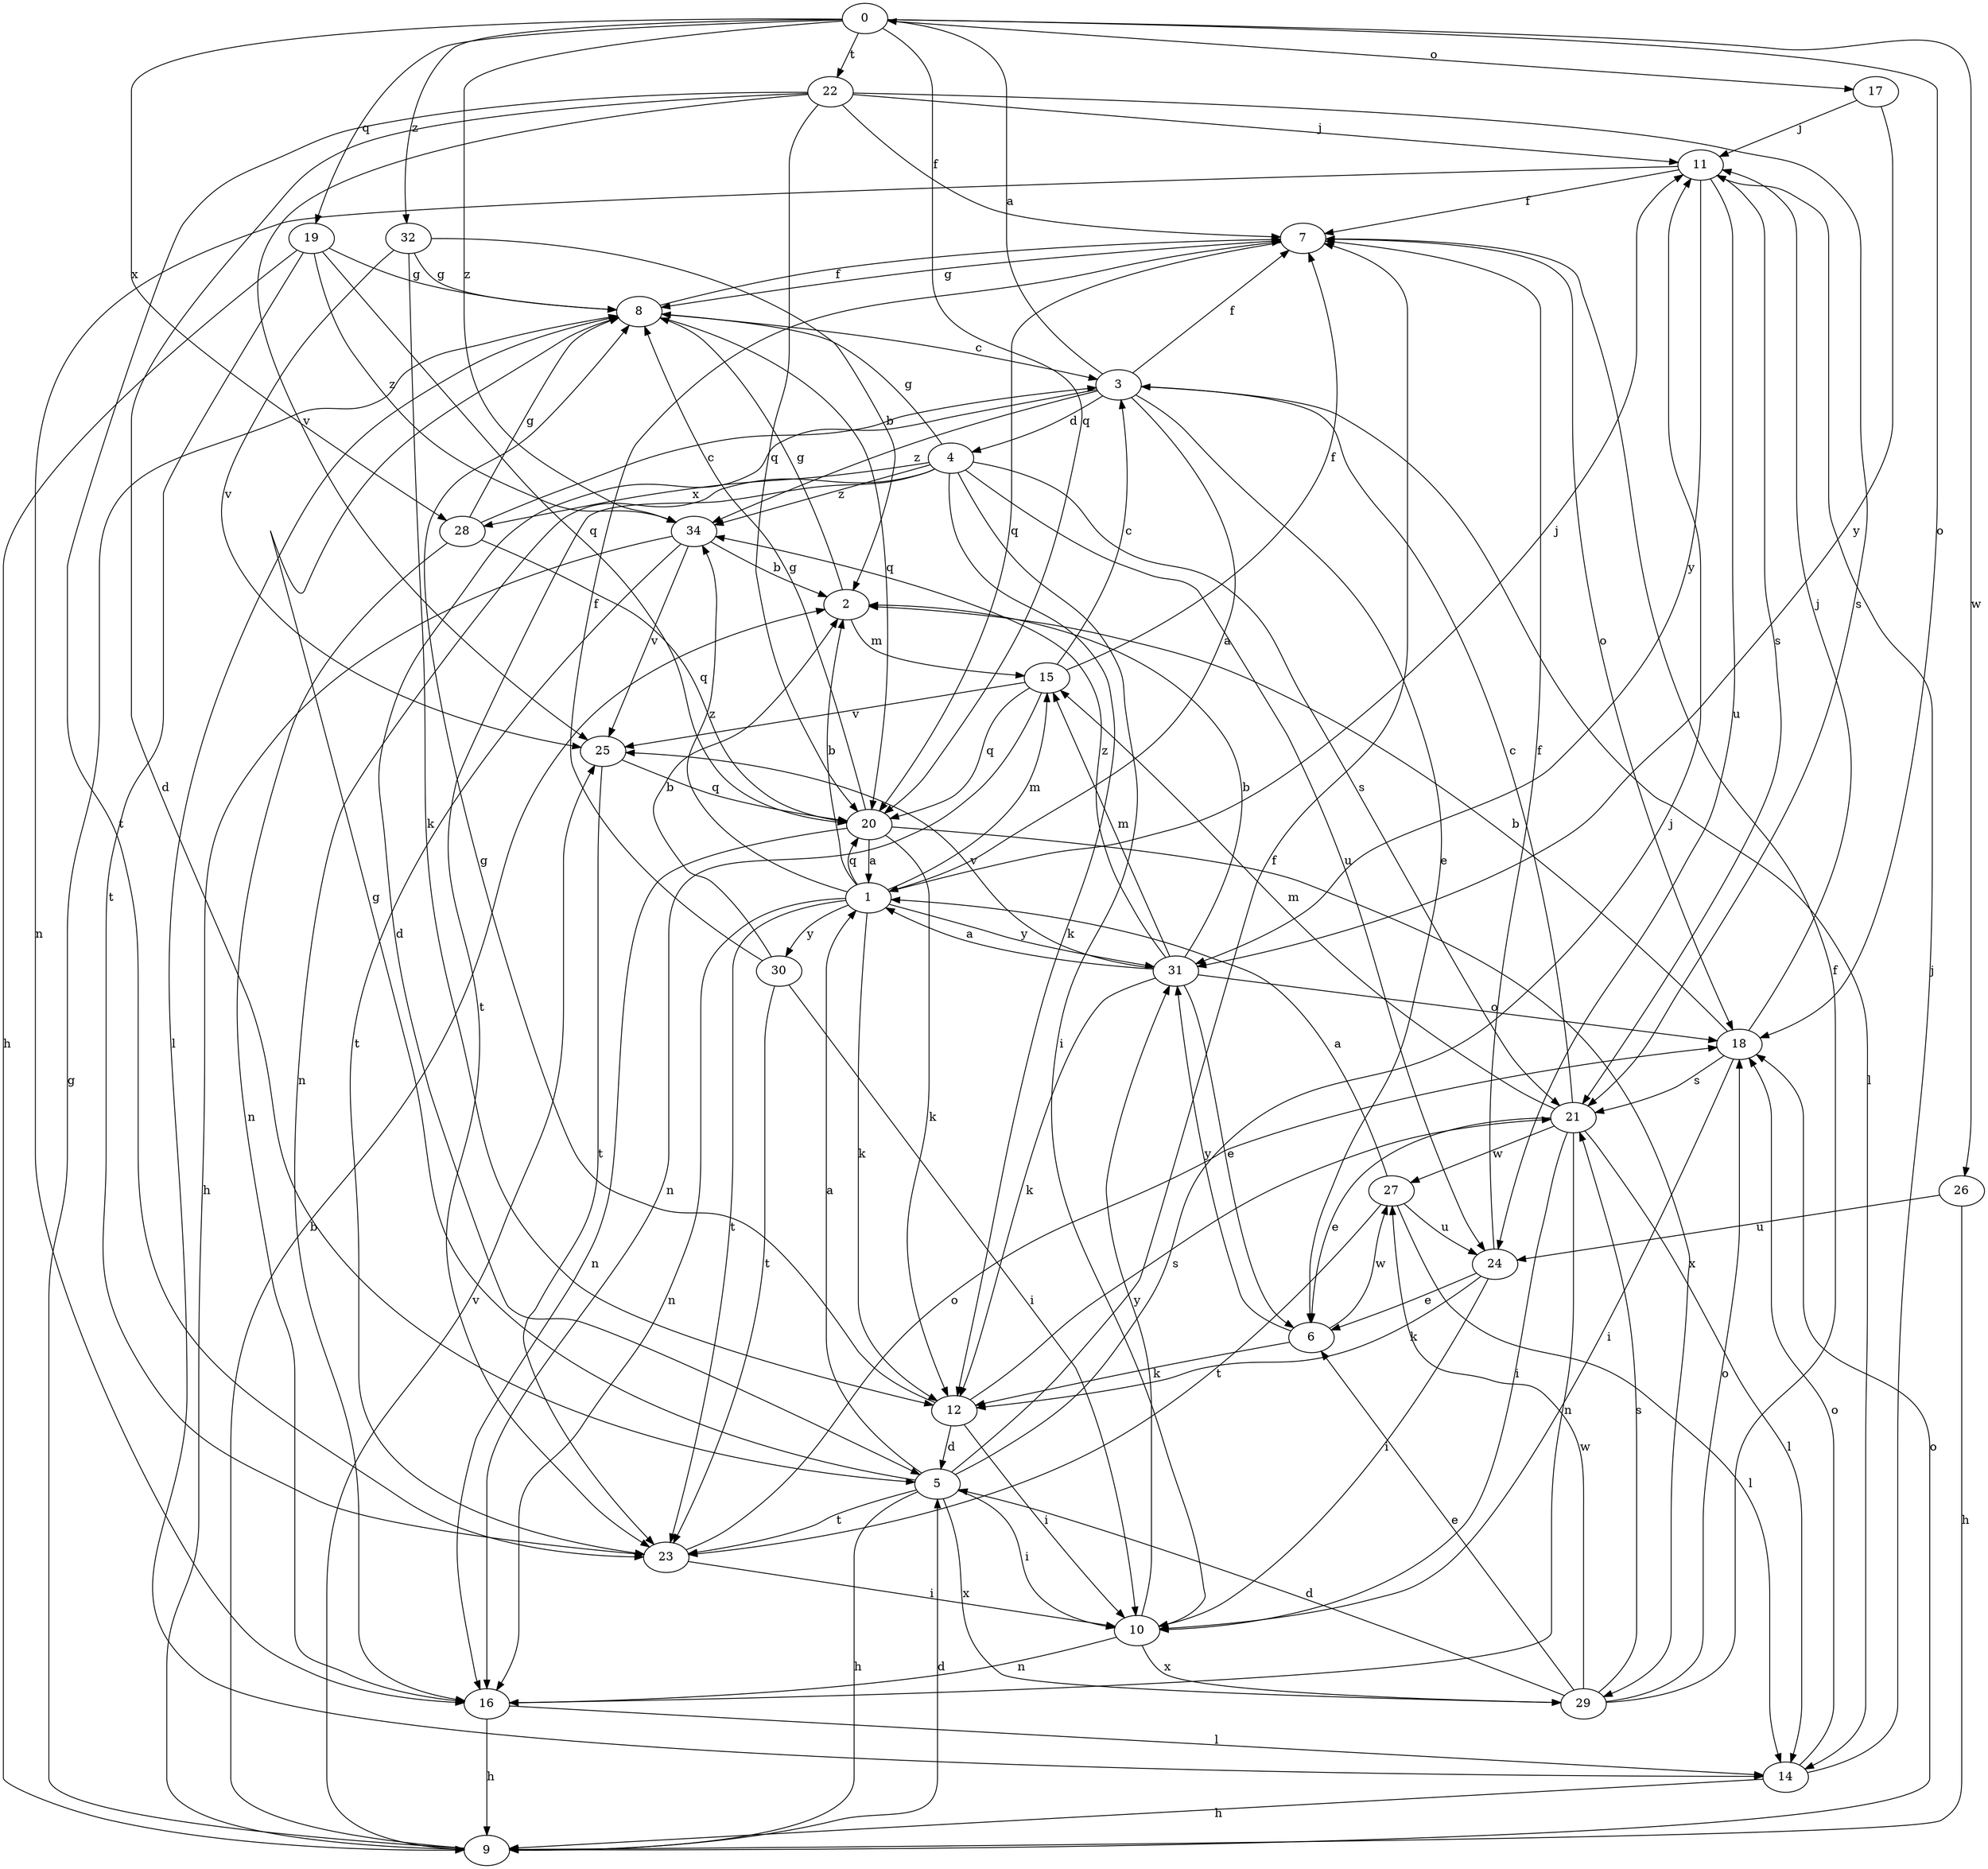 strict digraph  {
0;
1;
2;
3;
4;
5;
6;
7;
8;
9;
10;
11;
12;
14;
15;
16;
17;
18;
19;
20;
21;
22;
23;
24;
25;
26;
27;
28;
29;
30;
31;
32;
34;
0 -> 17  [label=o];
0 -> 18  [label=o];
0 -> 19  [label=q];
0 -> 20  [label=q];
0 -> 22  [label=t];
0 -> 26  [label=w];
0 -> 28  [label=x];
0 -> 32  [label=z];
0 -> 34  [label=z];
1 -> 2  [label=b];
1 -> 11  [label=j];
1 -> 12  [label=k];
1 -> 15  [label=m];
1 -> 16  [label=n];
1 -> 20  [label=q];
1 -> 23  [label=t];
1 -> 30  [label=y];
1 -> 31  [label=y];
1 -> 34  [label=z];
2 -> 8  [label=g];
2 -> 15  [label=m];
3 -> 0  [label=a];
3 -> 1  [label=a];
3 -> 4  [label=d];
3 -> 5  [label=d];
3 -> 6  [label=e];
3 -> 7  [label=f];
3 -> 14  [label=l];
3 -> 34  [label=z];
4 -> 8  [label=g];
4 -> 10  [label=i];
4 -> 12  [label=k];
4 -> 16  [label=n];
4 -> 21  [label=s];
4 -> 23  [label=t];
4 -> 24  [label=u];
4 -> 28  [label=x];
4 -> 34  [label=z];
5 -> 1  [label=a];
5 -> 7  [label=f];
5 -> 8  [label=g];
5 -> 9  [label=h];
5 -> 10  [label=i];
5 -> 11  [label=j];
5 -> 23  [label=t];
5 -> 29  [label=x];
6 -> 12  [label=k];
6 -> 27  [label=w];
6 -> 31  [label=y];
7 -> 8  [label=g];
7 -> 18  [label=o];
7 -> 20  [label=q];
8 -> 3  [label=c];
8 -> 7  [label=f];
8 -> 14  [label=l];
8 -> 20  [label=q];
9 -> 2  [label=b];
9 -> 5  [label=d];
9 -> 8  [label=g];
9 -> 18  [label=o];
9 -> 25  [label=v];
10 -> 16  [label=n];
10 -> 29  [label=x];
10 -> 31  [label=y];
11 -> 7  [label=f];
11 -> 16  [label=n];
11 -> 21  [label=s];
11 -> 24  [label=u];
11 -> 31  [label=y];
12 -> 5  [label=d];
12 -> 8  [label=g];
12 -> 10  [label=i];
12 -> 21  [label=s];
14 -> 9  [label=h];
14 -> 11  [label=j];
14 -> 18  [label=o];
15 -> 3  [label=c];
15 -> 7  [label=f];
15 -> 16  [label=n];
15 -> 20  [label=q];
15 -> 25  [label=v];
16 -> 9  [label=h];
16 -> 14  [label=l];
17 -> 11  [label=j];
17 -> 31  [label=y];
18 -> 2  [label=b];
18 -> 10  [label=i];
18 -> 11  [label=j];
18 -> 21  [label=s];
19 -> 8  [label=g];
19 -> 9  [label=h];
19 -> 20  [label=q];
19 -> 23  [label=t];
19 -> 34  [label=z];
20 -> 1  [label=a];
20 -> 8  [label=g];
20 -> 12  [label=k];
20 -> 16  [label=n];
20 -> 29  [label=x];
21 -> 3  [label=c];
21 -> 6  [label=e];
21 -> 10  [label=i];
21 -> 14  [label=l];
21 -> 15  [label=m];
21 -> 16  [label=n];
21 -> 27  [label=w];
22 -> 5  [label=d];
22 -> 7  [label=f];
22 -> 11  [label=j];
22 -> 20  [label=q];
22 -> 21  [label=s];
22 -> 23  [label=t];
22 -> 25  [label=v];
23 -> 10  [label=i];
23 -> 18  [label=o];
24 -> 6  [label=e];
24 -> 7  [label=f];
24 -> 10  [label=i];
24 -> 12  [label=k];
25 -> 20  [label=q];
25 -> 23  [label=t];
26 -> 9  [label=h];
26 -> 24  [label=u];
27 -> 1  [label=a];
27 -> 14  [label=l];
27 -> 23  [label=t];
27 -> 24  [label=u];
28 -> 3  [label=c];
28 -> 8  [label=g];
28 -> 16  [label=n];
28 -> 20  [label=q];
29 -> 5  [label=d];
29 -> 6  [label=e];
29 -> 7  [label=f];
29 -> 18  [label=o];
29 -> 21  [label=s];
29 -> 27  [label=w];
30 -> 2  [label=b];
30 -> 7  [label=f];
30 -> 10  [label=i];
30 -> 23  [label=t];
31 -> 1  [label=a];
31 -> 2  [label=b];
31 -> 6  [label=e];
31 -> 12  [label=k];
31 -> 15  [label=m];
31 -> 18  [label=o];
31 -> 25  [label=v];
31 -> 34  [label=z];
32 -> 2  [label=b];
32 -> 8  [label=g];
32 -> 12  [label=k];
32 -> 25  [label=v];
34 -> 2  [label=b];
34 -> 9  [label=h];
34 -> 23  [label=t];
34 -> 25  [label=v];
}
